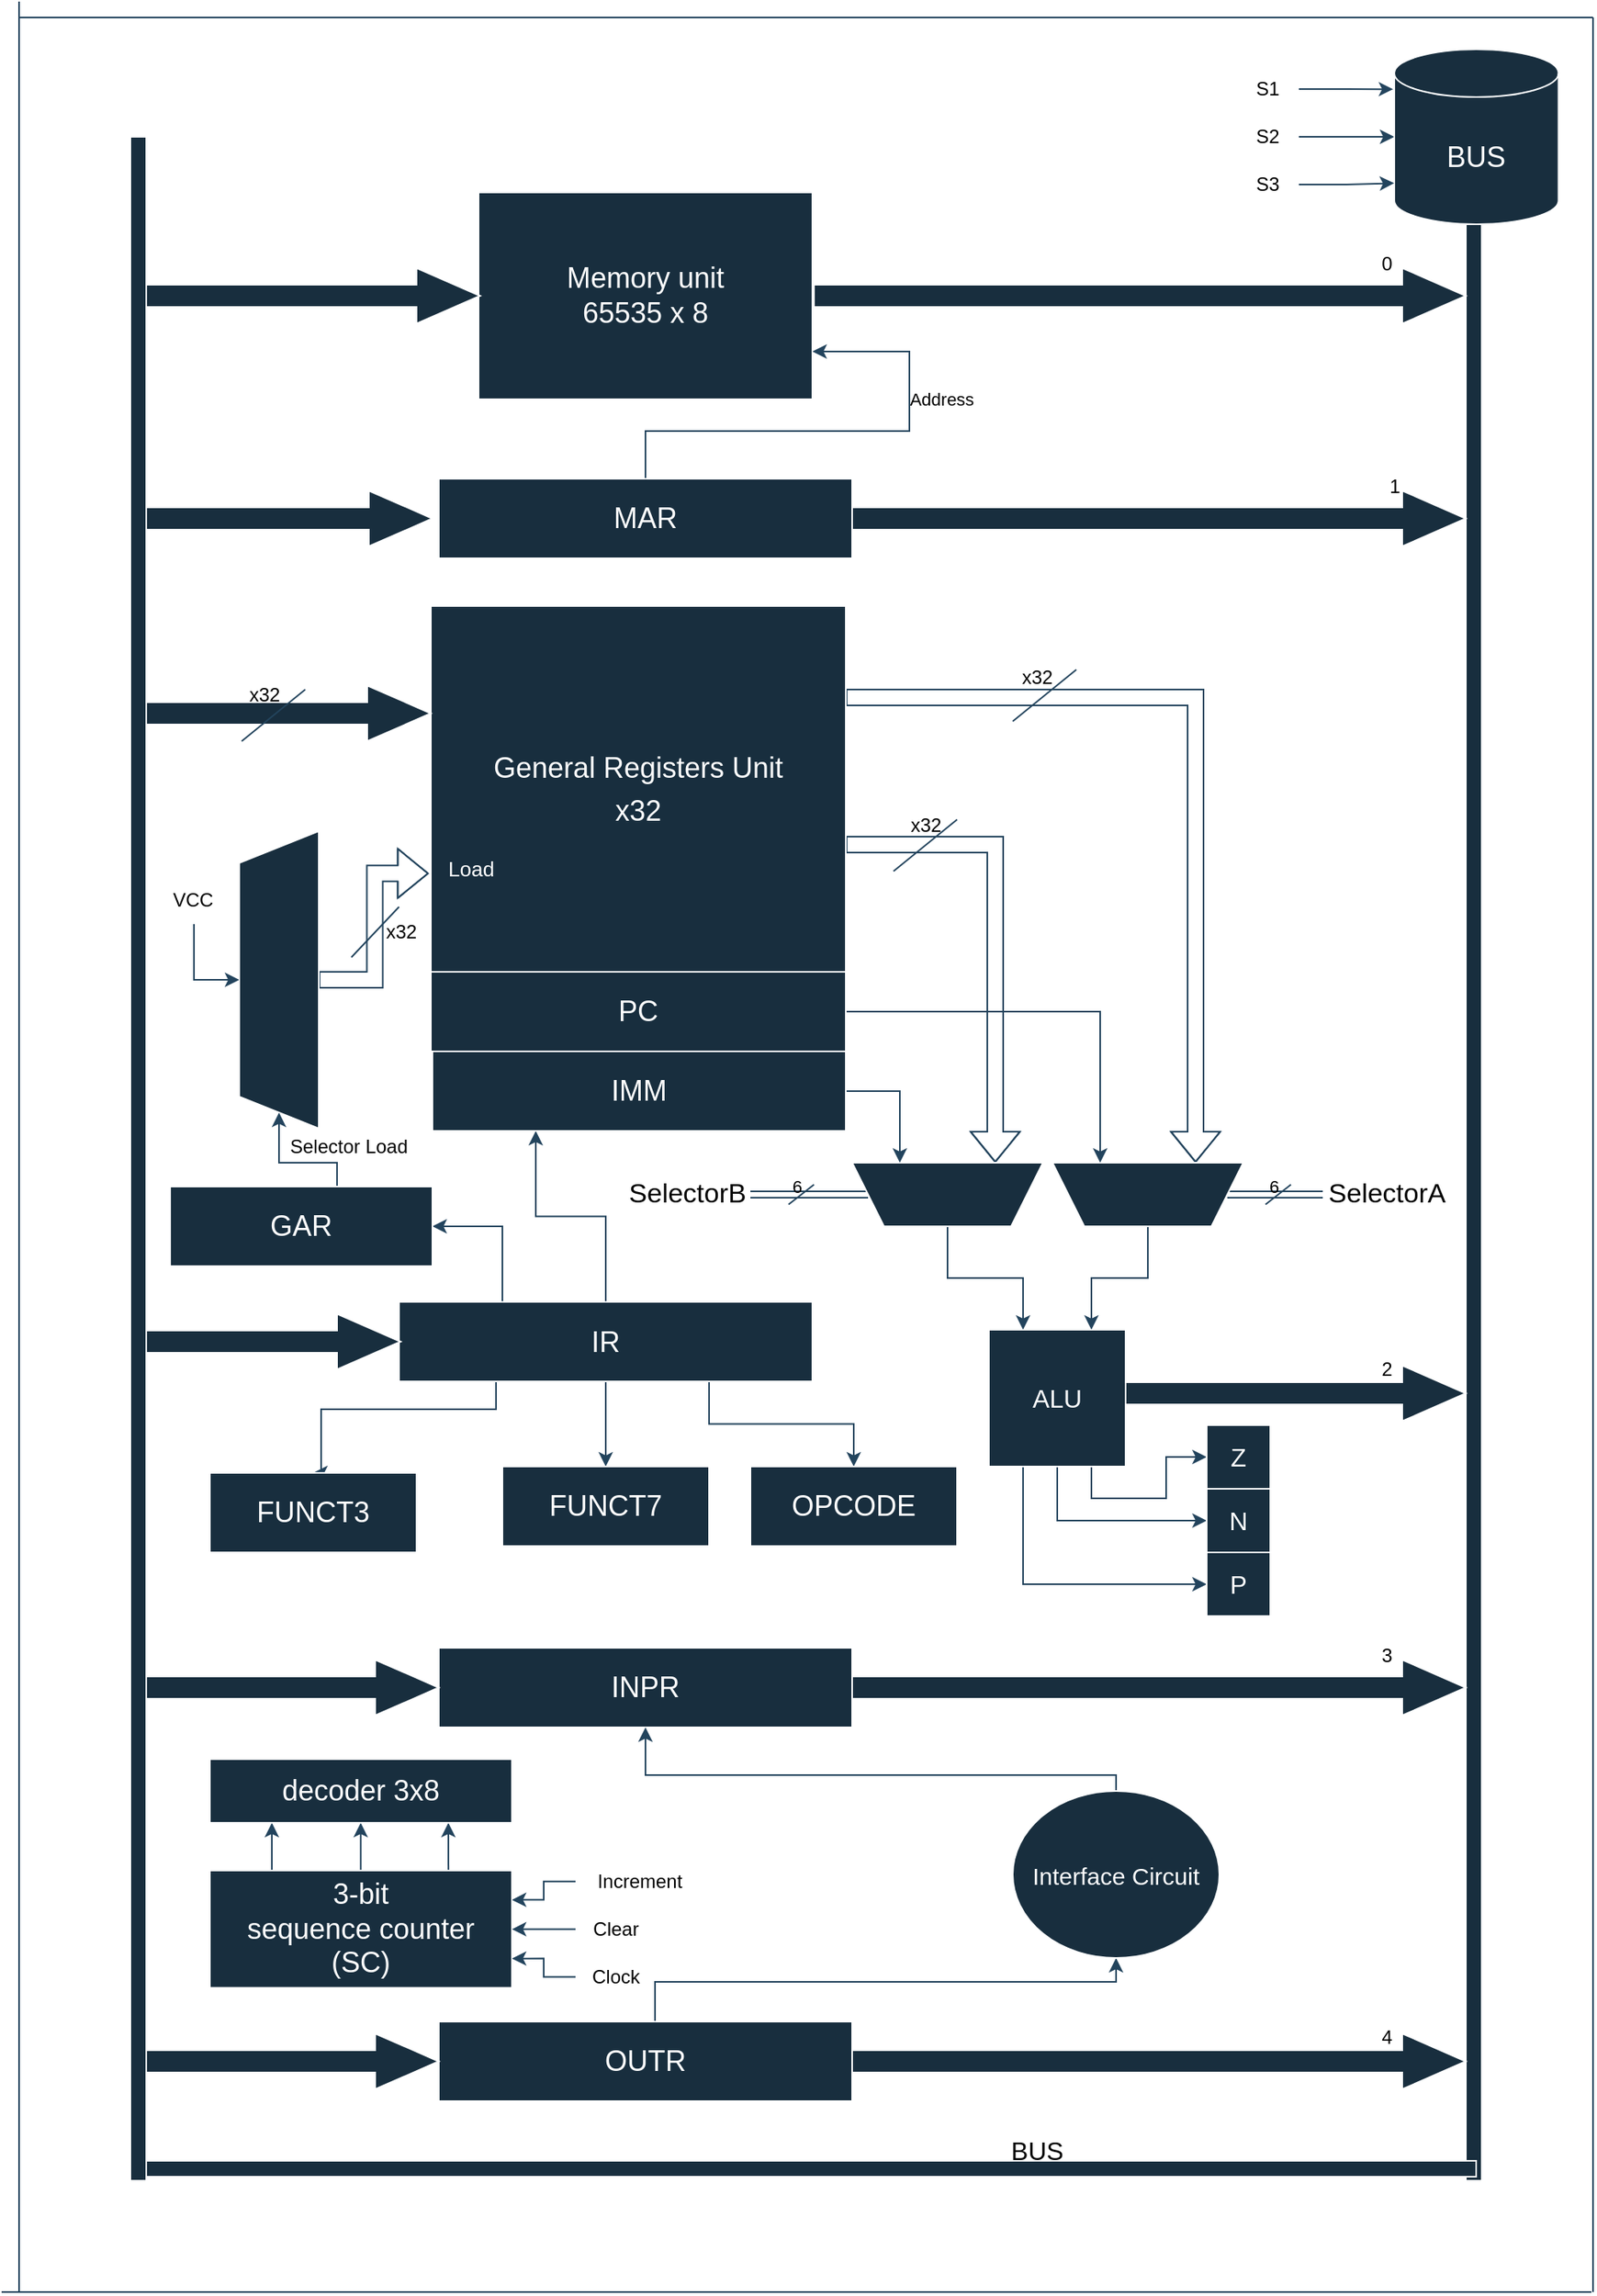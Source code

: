 <mxfile version="27.0.9">
  <diagram name="Page-1" id="AlI4EncNNMdCl61SNeBN">
    <mxGraphModel dx="2084" dy="1140" grid="1" gridSize="10" guides="1" tooltips="1" connect="1" arrows="1" fold="1" page="1" pageScale="1" pageWidth="827" pageHeight="1169" background="#ffffff" math="0" shadow="0">
      <root>
        <mxCell id="0" />
        <mxCell id="1" parent="0" />
        <mxCell id="_8ZAXlefnrJj5G8Nu_vt-1" value="&lt;font style=&quot;font-size: 18px;&quot;&gt;Memory unit&lt;/font&gt;&lt;div&gt;&lt;font style=&quot;font-size: 18px;&quot;&gt;65535 x 8&lt;/font&gt;&lt;/div&gt;" style="rounded=0;whiteSpace=wrap;html=1;fillStyle=auto;labelBackgroundColor=none;labelBorderColor=none;textShadow=0;fillColor=#182E3E;strokeColor=#FFFFFF;fontColor=light-dark(#FFFFFF,#121212);" vertex="1" parent="1">
          <mxGeometry x="329" y="120" width="210" height="130" as="geometry" />
        </mxCell>
        <mxCell id="_8ZAXlefnrJj5G8Nu_vt-2" value="" style="edgeStyle=orthogonalEdgeStyle;rounded=0;orthogonalLoop=1;jettySize=auto;html=1;labelBackgroundColor=none;fontColor=light-dark(#000000, #121212);labelBorderColor=none;textShadow=0;strokeColor=#23445D;" edge="1" parent="1" source="_8ZAXlefnrJj5G8Nu_vt-4" target="_8ZAXlefnrJj5G8Nu_vt-1">
          <mxGeometry relative="1" as="geometry">
            <Array as="points">
              <mxPoint x="434" y="270" />
              <mxPoint x="600" y="270" />
              <mxPoint x="600" y="220" />
            </Array>
          </mxGeometry>
        </mxCell>
        <mxCell id="_8ZAXlefnrJj5G8Nu_vt-3" value="Address" style="edgeLabel;html=1;align=center;verticalAlign=middle;resizable=0;points=[];labelBackgroundColor=none;rounded=0;labelBorderColor=none;textShadow=0;fontColor=light-dark(#000000, #121212);" vertex="1" connectable="0" parent="_8ZAXlefnrJj5G8Nu_vt-2">
          <mxGeometry x="0.455" y="2" relative="1" as="geometry">
            <mxPoint x="22" y="7" as="offset" />
          </mxGeometry>
        </mxCell>
        <mxCell id="_8ZAXlefnrJj5G8Nu_vt-4" value="&lt;font style=&quot;font-size: 18px;&quot;&gt;MAR&lt;/font&gt;" style="rounded=0;whiteSpace=wrap;html=1;labelBackgroundColor=none;labelBorderColor=none;textShadow=0;fillColor=#182E3E;strokeColor=#FFFFFF;fontColor=light-dark(#FFFFFF,#121212);" vertex="1" parent="1">
          <mxGeometry x="304" y="300" width="260" height="50" as="geometry" />
        </mxCell>
        <mxCell id="_8ZAXlefnrJj5G8Nu_vt-8" style="edgeStyle=orthogonalEdgeStyle;rounded=0;orthogonalLoop=1;jettySize=auto;html=1;entryX=0.5;entryY=0;entryDx=0;entryDy=0;labelBorderColor=none;textShadow=0;labelBackgroundColor=none;fontColor=light-dark(#000000, #121212);strokeColor=#23445D;" edge="1" parent="1" source="_8ZAXlefnrJj5G8Nu_vt-12" target="_8ZAXlefnrJj5G8Nu_vt-77">
          <mxGeometry relative="1" as="geometry" />
        </mxCell>
        <mxCell id="_8ZAXlefnrJj5G8Nu_vt-9" style="edgeStyle=orthogonalEdgeStyle;rounded=0;orthogonalLoop=1;jettySize=auto;html=1;entryX=0.5;entryY=0;entryDx=0;entryDy=0;labelBorderColor=none;textShadow=0;labelBackgroundColor=none;fontColor=light-dark(#000000, #121212);strokeColor=#23445D;" edge="1" parent="1" source="_8ZAXlefnrJj5G8Nu_vt-12" target="_8ZAXlefnrJj5G8Nu_vt-76">
          <mxGeometry relative="1" as="geometry">
            <Array as="points">
              <mxPoint x="340" y="885" />
              <mxPoint x="230" y="885" />
              <mxPoint x="230" y="925" />
            </Array>
          </mxGeometry>
        </mxCell>
        <mxCell id="_8ZAXlefnrJj5G8Nu_vt-224" style="edgeStyle=orthogonalEdgeStyle;rounded=0;orthogonalLoop=1;jettySize=auto;html=1;exitX=0.75;exitY=1;exitDx=0;exitDy=0;entryX=0.5;entryY=0;entryDx=0;entryDy=0;labelBorderColor=none;textShadow=0;labelBackgroundColor=none;fontColor=light-dark(#000000, #121212);strokeColor=#23445D;" edge="1" parent="1" source="_8ZAXlefnrJj5G8Nu_vt-12" target="_8ZAXlefnrJj5G8Nu_vt-75">
          <mxGeometry relative="1" as="geometry" />
        </mxCell>
        <mxCell id="_8ZAXlefnrJj5G8Nu_vt-225" style="edgeStyle=orthogonalEdgeStyle;rounded=0;orthogonalLoop=1;jettySize=auto;html=1;entryX=0.25;entryY=1;entryDx=0;entryDy=0;labelBorderColor=none;textShadow=0;labelBackgroundColor=none;fontColor=light-dark(#000000, #121212);strokeColor=#23445D;exitX=0.5;exitY=0;exitDx=0;exitDy=0;" edge="1" parent="1" source="_8ZAXlefnrJj5G8Nu_vt-12" target="_8ZAXlefnrJj5G8Nu_vt-191">
          <mxGeometry relative="1" as="geometry">
            <mxPoint x="400" y="910" as="sourcePoint" />
            <mxPoint x="365" y="820" as="targetPoint" />
          </mxGeometry>
        </mxCell>
        <mxCell id="_8ZAXlefnrJj5G8Nu_vt-234" style="edgeStyle=orthogonalEdgeStyle;rounded=0;orthogonalLoop=1;jettySize=auto;html=1;exitX=0.25;exitY=0;exitDx=0;exitDy=0;entryX=1;entryY=0.5;entryDx=0;entryDy=0;strokeColor=#23445D;" edge="1" parent="1" source="_8ZAXlefnrJj5G8Nu_vt-12" target="_8ZAXlefnrJj5G8Nu_vt-233">
          <mxGeometry relative="1" as="geometry" />
        </mxCell>
        <mxCell id="_8ZAXlefnrJj5G8Nu_vt-12" value="&lt;font style=&quot;font-size: 18px;&quot;&gt;IR&lt;/font&gt;" style="rounded=0;whiteSpace=wrap;html=1;labelBackgroundColor=none;labelBorderColor=none;textShadow=0;fillColor=#182E3E;strokeColor=#FFFFFF;fontColor=light-dark(#FFFFFF,#121212);" vertex="1" parent="1">
          <mxGeometry x="279" y="817.5" width="260" height="50" as="geometry" />
        </mxCell>
        <mxCell id="_8ZAXlefnrJj5G8Nu_vt-208" style="edgeStyle=orthogonalEdgeStyle;rounded=0;orthogonalLoop=1;jettySize=auto;html=1;exitX=0.75;exitY=1;exitDx=0;exitDy=0;entryX=0;entryY=0.5;entryDx=0;entryDy=0;labelBorderColor=none;textShadow=0;labelBackgroundColor=none;fontColor=light-dark(#000000, #121212);strokeColor=#23445D;" edge="1" parent="1" source="_8ZAXlefnrJj5G8Nu_vt-26" target="_8ZAXlefnrJj5G8Nu_vt-57">
          <mxGeometry relative="1" as="geometry" />
        </mxCell>
        <mxCell id="_8ZAXlefnrJj5G8Nu_vt-209" style="edgeStyle=orthogonalEdgeStyle;rounded=0;orthogonalLoop=1;jettySize=auto;html=1;exitX=0.5;exitY=1;exitDx=0;exitDy=0;entryX=0;entryY=0.5;entryDx=0;entryDy=0;labelBorderColor=none;textShadow=0;labelBackgroundColor=none;fontColor=light-dark(#000000, #121212);strokeColor=#23445D;" edge="1" parent="1" source="_8ZAXlefnrJj5G8Nu_vt-26" target="_8ZAXlefnrJj5G8Nu_vt-56">
          <mxGeometry relative="1" as="geometry" />
        </mxCell>
        <mxCell id="_8ZAXlefnrJj5G8Nu_vt-210" style="edgeStyle=orthogonalEdgeStyle;rounded=0;orthogonalLoop=1;jettySize=auto;html=1;exitX=0.25;exitY=1;exitDx=0;exitDy=0;entryX=0;entryY=0.5;entryDx=0;entryDy=0;labelBorderColor=none;textShadow=0;labelBackgroundColor=none;fontColor=light-dark(#000000, #121212);strokeColor=#23445D;" edge="1" parent="1" source="_8ZAXlefnrJj5G8Nu_vt-26" target="_8ZAXlefnrJj5G8Nu_vt-55">
          <mxGeometry relative="1" as="geometry" />
        </mxCell>
        <mxCell id="_8ZAXlefnrJj5G8Nu_vt-26" value="&lt;font style=&quot;font-size: 16px;&quot;&gt;ALU&lt;/font&gt;" style="whiteSpace=wrap;html=1;aspect=fixed;labelBackgroundColor=none;rounded=0;labelBorderColor=none;textShadow=0;fillColor=#182E3E;strokeColor=#FFFFFF;fontColor=light-dark(#FFFFFF,#121212);" vertex="1" parent="1">
          <mxGeometry x="650" y="835" width="86" height="86" as="geometry" />
        </mxCell>
        <mxCell id="_8ZAXlefnrJj5G8Nu_vt-29" value="" style="html=1;points=[[0,0,0,0,5],[0,1,0,0,-5],[1,0,0,0,5],[1,1,0,0,-5]];perimeter=orthogonalPerimeter;outlineConnect=0;targetShapes=umlLifeline;portConstraint=eastwest;newEdgeStyle={&quot;curved&quot;:0,&quot;rounded&quot;:0};labelBackgroundColor=none;rounded=0;labelBorderColor=none;textShadow=0;fillColor=#182E3E;strokeColor=#FFFFFF;fontColor=light-dark(#000000, #121212);" vertex="1" parent="1">
          <mxGeometry x="950" y="80" width="10" height="1290" as="geometry" />
        </mxCell>
        <mxCell id="_8ZAXlefnrJj5G8Nu_vt-30" value="" style="html=1;points=[[0,0,0,0,5],[0,1,0,0,-5],[1,0,0,0,5],[1,1,0,0,-5]];perimeter=orthogonalPerimeter;outlineConnect=0;targetShapes=umlLifeline;portConstraint=eastwest;newEdgeStyle={&quot;curved&quot;:0,&quot;rounded&quot;:0};rotation=90;labelBackgroundColor=none;rounded=0;labelBorderColor=none;textShadow=0;fillColor=#182E3E;strokeColor=#FFFFFF;fontColor=light-dark(#000000, #121212);" vertex="1" parent="1">
          <mxGeometry x="528.37" y="939.38" width="10" height="846.25" as="geometry" />
        </mxCell>
        <mxCell id="_8ZAXlefnrJj5G8Nu_vt-31" value="" style="html=1;points=[[0,0,0,0,5],[0,1,0,0,-5],[1,0,0,0,5],[1,1,0,0,-5]];perimeter=orthogonalPerimeter;outlineConnect=0;targetShapes=umlLifeline;portConstraint=eastwest;newEdgeStyle={&quot;curved&quot;:0,&quot;rounded&quot;:0};labelBackgroundColor=none;rounded=0;labelBorderColor=none;textShadow=0;fillColor=#182E3E;strokeColor=#FFFFFF;fontColor=light-dark(#000000, #121212);" vertex="1" parent="1">
          <mxGeometry x="110" y="85" width="10" height="1285" as="geometry" />
        </mxCell>
        <mxCell id="_8ZAXlefnrJj5G8Nu_vt-32" value="" style="html=1;shadow=0;dashed=0;align=center;verticalAlign=middle;shape=mxgraph.arrows2.arrow;dy=0.6;dx=40;notch=0;labelBackgroundColor=none;rounded=0;labelBorderColor=none;textShadow=0;fillColor=#182E3E;strokeColor=#FFFFFF;fontColor=light-dark(#000000, #121212);" vertex="1" parent="1">
          <mxGeometry x="564" y="307.5" width="386" height="35" as="geometry" />
        </mxCell>
        <mxCell id="_8ZAXlefnrJj5G8Nu_vt-35" value="" style="html=1;shadow=0;dashed=0;align=center;verticalAlign=middle;shape=mxgraph.arrows2.arrow;dy=0.6;dx=40;notch=0;labelBackgroundColor=none;rounded=0;labelBorderColor=none;textShadow=0;fillColor=#182E3E;strokeColor=#FFFFFF;fontColor=light-dark(#000000, #121212);" vertex="1" parent="1">
          <mxGeometry x="540" y="167.5" width="410" height="35" as="geometry" />
        </mxCell>
        <mxCell id="_8ZAXlefnrJj5G8Nu_vt-36" value="" style="html=1;shadow=0;dashed=0;align=center;verticalAlign=middle;shape=mxgraph.arrows2.arrow;dy=0.6;dx=40;notch=0;textShadow=0;labelBackgroundColor=none;rounded=0;labelBorderColor=none;fillColor=#182E3E;strokeColor=#FFFFFF;fontColor=light-dark(#000000, #121212);" vertex="1" parent="1">
          <mxGeometry x="736" y="857.5" width="214" height="35" as="geometry" />
        </mxCell>
        <mxCell id="_8ZAXlefnrJj5G8Nu_vt-37" value="" style="html=1;shadow=0;dashed=0;align=center;verticalAlign=middle;shape=mxgraph.arrows2.arrow;dy=0.6;dx=40;notch=0;labelBackgroundColor=none;rounded=0;labelBorderColor=none;textShadow=0;fillColor=#182E3E;strokeColor=#FFFFFF;fontColor=light-dark(#000000, #121212);" vertex="1" parent="1">
          <mxGeometry x="120" y="167.5" width="210" height="35" as="geometry" />
        </mxCell>
        <mxCell id="_8ZAXlefnrJj5G8Nu_vt-38" value="" style="html=1;shadow=0;dashed=0;align=center;verticalAlign=middle;shape=mxgraph.arrows2.arrow;dy=0.6;dx=40;notch=0;labelBackgroundColor=none;rounded=0;labelBorderColor=none;textShadow=0;fillColor=#182E3E;strokeColor=#FFFFFF;fontColor=light-dark(#000000, #121212);" vertex="1" parent="1">
          <mxGeometry x="120" y="307.5" width="180" height="35" as="geometry" />
        </mxCell>
        <mxCell id="_8ZAXlefnrJj5G8Nu_vt-40" value="" style="html=1;shadow=0;dashed=0;align=center;verticalAlign=middle;shape=mxgraph.arrows2.arrow;dy=0.6;dx=40;notch=0;labelBackgroundColor=none;rounded=0;labelBorderColor=none;textShadow=0;fillColor=#182E3E;strokeColor=#FFFFFF;fontColor=light-dark(#000000, #121212);" vertex="1" parent="1">
          <mxGeometry x="120" y="825" width="160" height="35" as="geometry" />
        </mxCell>
        <mxCell id="_8ZAXlefnrJj5G8Nu_vt-46" value="0" style="text;html=1;align=center;verticalAlign=middle;resizable=0;points=[];autosize=1;strokeColor=none;fillColor=none;labelBackgroundColor=none;rounded=0;labelBorderColor=none;textShadow=0;fontColor=light-dark(#000000, #121212);" vertex="1" parent="1">
          <mxGeometry x="885" y="150" width="30" height="30" as="geometry" />
        </mxCell>
        <mxCell id="_8ZAXlefnrJj5G8Nu_vt-47" value="1" style="text;html=1;align=center;verticalAlign=middle;resizable=0;points=[];autosize=1;strokeColor=none;fillColor=none;labelBackgroundColor=none;rounded=0;labelBorderColor=none;textShadow=0;fontColor=light-dark(#000000, #121212);" vertex="1" parent="1">
          <mxGeometry x="890" y="290" width="30" height="30" as="geometry" />
        </mxCell>
        <mxCell id="_8ZAXlefnrJj5G8Nu_vt-51" value="S1" style="text;html=1;align=center;verticalAlign=middle;resizable=0;points=[];autosize=1;strokeColor=none;fillColor=none;labelBackgroundColor=none;rounded=0;labelBorderColor=none;textShadow=0;fontColor=light-dark(#000000, #121212);" vertex="1" parent="1">
          <mxGeometry x="805" y="40" width="40" height="30" as="geometry" />
        </mxCell>
        <mxCell id="_8ZAXlefnrJj5G8Nu_vt-52" style="edgeStyle=orthogonalEdgeStyle;rounded=0;orthogonalLoop=1;jettySize=auto;html=1;labelBorderColor=none;textShadow=0;labelBackgroundColor=none;fontColor=light-dark(#000000, #121212);strokeColor=#23445D;" edge="1" parent="1" source="_8ZAXlefnrJj5G8Nu_vt-53" target="_8ZAXlefnrJj5G8Nu_vt-74">
          <mxGeometry relative="1" as="geometry" />
        </mxCell>
        <mxCell id="_8ZAXlefnrJj5G8Nu_vt-53" value="S2" style="text;html=1;align=center;verticalAlign=middle;resizable=0;points=[];autosize=1;strokeColor=none;fillColor=none;labelBackgroundColor=none;rounded=0;labelBorderColor=none;textShadow=0;fontColor=light-dark(#000000, #121212);" vertex="1" parent="1">
          <mxGeometry x="805" y="70" width="40" height="30" as="geometry" />
        </mxCell>
        <mxCell id="_8ZAXlefnrJj5G8Nu_vt-54" value="S3" style="text;html=1;align=center;verticalAlign=middle;resizable=0;points=[];autosize=1;strokeColor=none;fillColor=none;labelBackgroundColor=none;rounded=0;labelBorderColor=none;textShadow=0;fontColor=light-dark(#000000, #121212);" vertex="1" parent="1">
          <mxGeometry x="805" y="100" width="40" height="30" as="geometry" />
        </mxCell>
        <mxCell id="_8ZAXlefnrJj5G8Nu_vt-55" value="&lt;font style=&quot;font-size: 16px;&quot;&gt;P&lt;/font&gt;" style="whiteSpace=wrap;html=1;aspect=fixed;labelBackgroundColor=none;rounded=0;labelBorderColor=none;textShadow=0;fillColor=#182E3E;strokeColor=#FFFFFF;fontColor=light-dark(#FFFFFF,#121212);" vertex="1" parent="1">
          <mxGeometry x="787" y="975" width="40" height="40" as="geometry" />
        </mxCell>
        <mxCell id="_8ZAXlefnrJj5G8Nu_vt-56" value="&lt;font style=&quot;font-size: 16px;&quot;&gt;N&lt;/font&gt;" style="whiteSpace=wrap;html=1;aspect=fixed;labelBackgroundColor=none;rounded=0;labelBorderColor=none;textShadow=0;fillColor=#182E3E;strokeColor=#FFFFFF;fontColor=light-dark(#FFFFFF,#121212);" vertex="1" parent="1">
          <mxGeometry x="787" y="935" width="40" height="40" as="geometry" />
        </mxCell>
        <mxCell id="_8ZAXlefnrJj5G8Nu_vt-57" value="&lt;span style=&quot;font-size: 16px;&quot;&gt;Z&lt;/span&gt;" style="whiteSpace=wrap;html=1;aspect=fixed;labelBackgroundColor=none;rounded=0;labelBorderColor=none;textShadow=0;fillColor=#182E3E;strokeColor=#FFFFFF;fontColor=light-dark(#FFFFFF,#121212);" vertex="1" parent="1">
          <mxGeometry x="787" y="895" width="40" height="40" as="geometry" />
        </mxCell>
        <mxCell id="_8ZAXlefnrJj5G8Nu_vt-58" value="&lt;font style=&quot;font-size: 16px;&quot;&gt;BUS&lt;/font&gt;" style="text;html=1;align=center;verticalAlign=middle;resizable=0;points=[];autosize=1;strokeColor=none;fillColor=none;labelBackgroundColor=none;labelBorderColor=none;textShadow=0;fontColor=light-dark(#000000, #121212);" vertex="1" parent="1">
          <mxGeometry x="650" y="1336" width="60" height="30" as="geometry" />
        </mxCell>
        <mxCell id="_8ZAXlefnrJj5G8Nu_vt-59" value="" style="endArrow=none;html=1;rounded=0;labelBorderColor=none;textShadow=0;labelBackgroundColor=none;fontColor=light-dark(#000000, #121212);strokeColor=#23445D;" edge="1" parent="1">
          <mxGeometry width="50" height="50" relative="1" as="geometry">
            <mxPoint x="40" y="10" as="sourcePoint" />
            <mxPoint x="1030" y="10" as="targetPoint" />
          </mxGeometry>
        </mxCell>
        <mxCell id="_8ZAXlefnrJj5G8Nu_vt-60" value="" style="endArrow=none;html=1;rounded=0;labelBorderColor=none;textShadow=0;labelBackgroundColor=none;fontColor=light-dark(#000000, #121212);strokeColor=#23445D;" edge="1" parent="1">
          <mxGeometry width="50" height="50" relative="1" as="geometry">
            <mxPoint x="1030" y="1440" as="sourcePoint" />
            <mxPoint x="1030" y="10" as="targetPoint" />
          </mxGeometry>
        </mxCell>
        <mxCell id="_8ZAXlefnrJj5G8Nu_vt-61" value="" style="endArrow=none;html=1;rounded=0;labelBorderColor=none;textShadow=0;labelBackgroundColor=none;fontColor=light-dark(#000000, #121212);strokeColor=#23445D;" edge="1" parent="1">
          <mxGeometry width="50" height="50" relative="1" as="geometry">
            <mxPoint x="29" y="1440" as="sourcePoint" />
            <mxPoint x="1029" y="1440" as="targetPoint" />
          </mxGeometry>
        </mxCell>
        <mxCell id="_8ZAXlefnrJj5G8Nu_vt-62" value="" style="endArrow=none;html=1;rounded=0;labelBorderColor=none;textShadow=0;labelBackgroundColor=none;fontColor=light-dark(#000000, #121212);strokeColor=#23445D;" edge="1" parent="1">
          <mxGeometry width="50" height="50" relative="1" as="geometry">
            <mxPoint x="40" y="1440" as="sourcePoint" />
            <mxPoint x="40" as="targetPoint" />
          </mxGeometry>
        </mxCell>
        <mxCell id="_8ZAXlefnrJj5G8Nu_vt-63" value="&lt;span style=&quot;font-size: 18px;&quot;&gt;INPR&lt;/span&gt;" style="rounded=0;whiteSpace=wrap;html=1;labelBackgroundColor=none;labelBorderColor=none;textShadow=0;fillColor=#182E3E;strokeColor=#FFFFFF;fontColor=light-dark(#FFFFFF,#121212);" vertex="1" parent="1">
          <mxGeometry x="304" y="1035" width="260" height="50" as="geometry" />
        </mxCell>
        <mxCell id="_8ZAXlefnrJj5G8Nu_vt-64" style="edgeStyle=orthogonalEdgeStyle;rounded=0;orthogonalLoop=1;jettySize=auto;html=1;entryX=0.5;entryY=1;entryDx=0;entryDy=0;labelBorderColor=none;textShadow=0;labelBackgroundColor=none;fontColor=light-dark(#000000, #121212);strokeColor=#23445D;" edge="1" parent="1" source="_8ZAXlefnrJj5G8Nu_vt-65" target="_8ZAXlefnrJj5G8Nu_vt-71">
          <mxGeometry relative="1" as="geometry">
            <Array as="points">
              <mxPoint x="440" y="1245" />
              <mxPoint x="730" y="1245" />
            </Array>
          </mxGeometry>
        </mxCell>
        <mxCell id="_8ZAXlefnrJj5G8Nu_vt-65" value="&lt;font style=&quot;font-size: 18px;&quot;&gt;OUTR&lt;/font&gt;" style="rounded=0;whiteSpace=wrap;html=1;labelBackgroundColor=none;labelBorderColor=none;textShadow=0;fillColor=#182E3E;strokeColor=#FFFFFF;fontColor=light-dark(#FFFFFF,#121212);" vertex="1" parent="1">
          <mxGeometry x="304" y="1270" width="260" height="50" as="geometry" />
        </mxCell>
        <mxCell id="_8ZAXlefnrJj5G8Nu_vt-66" value="" style="html=1;shadow=0;dashed=0;align=center;verticalAlign=middle;shape=mxgraph.arrows2.arrow;dy=0.6;dx=40;notch=0;labelBackgroundColor=none;rounded=0;labelBorderColor=none;textShadow=0;fillColor=#182E3E;strokeColor=#FFFFFF;fontColor=light-dark(#000000, #121212);" vertex="1" parent="1">
          <mxGeometry x="564" y="1042.5" width="386" height="35" as="geometry" />
        </mxCell>
        <mxCell id="_8ZAXlefnrJj5G8Nu_vt-67" value="" style="html=1;shadow=0;dashed=0;align=center;verticalAlign=middle;shape=mxgraph.arrows2.arrow;dy=0.6;dx=40;notch=0;labelBackgroundColor=none;rounded=0;labelBorderColor=none;textShadow=0;fillColor=#182E3E;strokeColor=#FFFFFF;fontColor=light-dark(#000000, #121212);" vertex="1" parent="1">
          <mxGeometry x="120" y="1042.5" width="184" height="35" as="geometry" />
        </mxCell>
        <mxCell id="_8ZAXlefnrJj5G8Nu_vt-68" value="" style="html=1;shadow=0;dashed=0;align=center;verticalAlign=middle;shape=mxgraph.arrows2.arrow;dy=0.6;dx=40;notch=0;labelBackgroundColor=none;rounded=0;labelBorderColor=none;textShadow=0;fillColor=#182E3E;strokeColor=#FFFFFF;fontColor=light-dark(#000000, #121212);" vertex="1" parent="1">
          <mxGeometry x="120" y="1277.5" width="184" height="35" as="geometry" />
        </mxCell>
        <mxCell id="_8ZAXlefnrJj5G8Nu_vt-70" style="edgeStyle=orthogonalEdgeStyle;rounded=0;orthogonalLoop=1;jettySize=auto;html=1;entryX=0.5;entryY=1;entryDx=0;entryDy=0;labelBorderColor=none;textShadow=0;labelBackgroundColor=none;fontColor=light-dark(#000000, #121212);strokeColor=#23445D;" edge="1" parent="1" source="_8ZAXlefnrJj5G8Nu_vt-71" target="_8ZAXlefnrJj5G8Nu_vt-63">
          <mxGeometry relative="1" as="geometry">
            <Array as="points">
              <mxPoint x="434" y="1115" />
            </Array>
          </mxGeometry>
        </mxCell>
        <mxCell id="_8ZAXlefnrJj5G8Nu_vt-71" value="&lt;font style=&quot;font-size: 15px;&quot;&gt;Interface Circuit&lt;/font&gt;" style="ellipse;whiteSpace=wrap;html=1;labelBorderColor=none;textShadow=0;labelBackgroundColor=none;fillColor=#182E3E;strokeColor=#FFFFFF;fontColor=light-dark(#FFFFFF,#121212);" vertex="1" parent="1">
          <mxGeometry x="665" y="1125" width="130" height="105" as="geometry" />
        </mxCell>
        <mxCell id="_8ZAXlefnrJj5G8Nu_vt-72" value="" style="html=1;shadow=0;dashed=0;align=center;verticalAlign=middle;shape=mxgraph.arrows2.arrow;dy=0.6;dx=40;notch=0;labelBackgroundColor=none;rounded=0;labelBorderColor=none;textShadow=0;fillColor=#182E3E;strokeColor=#FFFFFF;fontColor=light-dark(#000000, #121212);" vertex="1" parent="1">
          <mxGeometry x="564" y="1277.5" width="386" height="35" as="geometry" />
        </mxCell>
        <mxCell id="_8ZAXlefnrJj5G8Nu_vt-74" value="&lt;font style=&quot;font-size: 18px; color: rgb(255, 255, 255);&quot;&gt;BUS&lt;/font&gt;" style="shape=cylinder3;whiteSpace=wrap;html=1;boundedLbl=1;backgroundOutline=1;size=15;labelBorderColor=none;textShadow=0;labelBackgroundColor=none;fillColor=#182E3E;strokeColor=#FFFFFF;fontColor=light-dark(#000000, #121212);" vertex="1" parent="1">
          <mxGeometry x="905" y="30" width="103.31" height="110" as="geometry" />
        </mxCell>
        <mxCell id="_8ZAXlefnrJj5G8Nu_vt-75" value="&lt;span style=&quot;font-size: 18px;&quot;&gt;OPCODE&lt;/span&gt;" style="rounded=0;whiteSpace=wrap;html=1;labelBackgroundColor=none;labelBorderColor=none;textShadow=0;fillColor=#182E3E;strokeColor=#FFFFFF;fontColor=light-dark(#FFFFFF,#121212);" vertex="1" parent="1">
          <mxGeometry x="500" y="921" width="130" height="50" as="geometry" />
        </mxCell>
        <mxCell id="_8ZAXlefnrJj5G8Nu_vt-76" value="&lt;span style=&quot;font-size: 18px;&quot;&gt;FUNCT3&lt;/span&gt;" style="rounded=0;whiteSpace=wrap;html=1;labelBackgroundColor=none;labelBorderColor=none;textShadow=0;fillColor=#182E3E;strokeColor=#FFFFFF;fontColor=light-dark(#FFFFFF,#121212);" vertex="1" parent="1">
          <mxGeometry x="160" y="925" width="130" height="50" as="geometry" />
        </mxCell>
        <mxCell id="_8ZAXlefnrJj5G8Nu_vt-77" value="&lt;span style=&quot;font-size: 18px;&quot;&gt;FUNCT7&lt;/span&gt;" style="rounded=0;whiteSpace=wrap;html=1;labelBackgroundColor=none;labelBorderColor=none;textShadow=0;fillColor=#182E3E;strokeColor=#FFFFFF;fontColor=light-dark(#FFFFFF,#121212);" vertex="1" parent="1">
          <mxGeometry x="344" y="921" width="130" height="50" as="geometry" />
        </mxCell>
        <mxCell id="_8ZAXlefnrJj5G8Nu_vt-80" style="edgeStyle=orthogonalEdgeStyle;rounded=0;orthogonalLoop=1;jettySize=auto;html=1;entryX=-0.007;entryY=0.228;entryDx=0;entryDy=0;entryPerimeter=0;labelBorderColor=none;textShadow=0;labelBackgroundColor=none;fontColor=light-dark(#000000, #121212);strokeColor=#23445D;" edge="1" parent="1" source="_8ZAXlefnrJj5G8Nu_vt-51" target="_8ZAXlefnrJj5G8Nu_vt-74">
          <mxGeometry relative="1" as="geometry" />
        </mxCell>
        <mxCell id="_8ZAXlefnrJj5G8Nu_vt-81" style="edgeStyle=orthogonalEdgeStyle;rounded=0;orthogonalLoop=1;jettySize=auto;html=1;entryX=-0.001;entryY=0.765;entryDx=0;entryDy=0;entryPerimeter=0;labelBorderColor=none;textShadow=0;labelBackgroundColor=none;fontColor=light-dark(#000000, #121212);strokeColor=#23445D;" edge="1" parent="1" source="_8ZAXlefnrJj5G8Nu_vt-54" target="_8ZAXlefnrJj5G8Nu_vt-74">
          <mxGeometry relative="1" as="geometry" />
        </mxCell>
        <mxCell id="_8ZAXlefnrJj5G8Nu_vt-82" style="edgeStyle=orthogonalEdgeStyle;rounded=0;orthogonalLoop=1;jettySize=auto;html=1;labelBorderColor=none;textShadow=0;labelBackgroundColor=none;fontColor=light-dark(#000000, #121212);strokeColor=#23445D;" edge="1" parent="1">
          <mxGeometry relative="1" as="geometry">
            <mxPoint x="254.88" y="1145.01" as="targetPoint" />
            <mxPoint x="254.88" y="1175.01" as="sourcePoint" />
          </mxGeometry>
        </mxCell>
        <mxCell id="_8ZAXlefnrJj5G8Nu_vt-83" style="edgeStyle=orthogonalEdgeStyle;rounded=0;orthogonalLoop=1;jettySize=auto;html=1;labelBorderColor=none;textShadow=0;labelBackgroundColor=none;fontColor=light-dark(#000000, #121212);strokeColor=#23445D;" edge="1" parent="1">
          <mxGeometry relative="1" as="geometry">
            <mxPoint x="199" y="1145.01" as="targetPoint" />
            <mxPoint x="199.0" y="1175.01" as="sourcePoint" />
          </mxGeometry>
        </mxCell>
        <mxCell id="_8ZAXlefnrJj5G8Nu_vt-84" style="edgeStyle=orthogonalEdgeStyle;rounded=0;orthogonalLoop=1;jettySize=auto;html=1;exitX=0.5;exitY=0;exitDx=0;exitDy=0;labelBorderColor=none;textShadow=0;labelBackgroundColor=none;fontColor=light-dark(#000000, #121212);strokeColor=#23445D;" edge="1" parent="1">
          <mxGeometry relative="1" as="geometry">
            <mxPoint x="310.003" y="1145.01" as="targetPoint" />
            <mxPoint x="310.06" y="1175.01" as="sourcePoint" />
          </mxGeometry>
        </mxCell>
        <mxCell id="_8ZAXlefnrJj5G8Nu_vt-85" value="&lt;span style=&quot;font-size: 18px;&quot;&gt;3-bit&lt;/span&gt;&lt;div&gt;&lt;span style=&quot;font-size: 18px;&quot;&gt;sequence counter&lt;/span&gt;&lt;/div&gt;&lt;div&gt;&lt;span style=&quot;font-size: 18px;&quot;&gt;(SC)&lt;/span&gt;&lt;/div&gt;" style="rounded=0;whiteSpace=wrap;html=1;fillStyle=auto;labelBackgroundColor=none;labelBorderColor=none;textShadow=0;fillColor=#182E3E;strokeColor=#FFFFFF;fontColor=light-dark(#FFFFFF,#121212);" vertex="1" parent="1">
          <mxGeometry x="160" y="1175.01" width="190" height="73.75" as="geometry" />
        </mxCell>
        <mxCell id="_8ZAXlefnrJj5G8Nu_vt-86" style="edgeStyle=orthogonalEdgeStyle;rounded=0;orthogonalLoop=1;jettySize=auto;html=1;entryX=1;entryY=0.25;entryDx=0;entryDy=0;labelBorderColor=none;textShadow=0;labelBackgroundColor=none;fontColor=light-dark(#000000, #121212);strokeColor=#23445D;" edge="1" parent="1" source="_8ZAXlefnrJj5G8Nu_vt-87" target="_8ZAXlefnrJj5G8Nu_vt-85">
          <mxGeometry relative="1" as="geometry" />
        </mxCell>
        <mxCell id="_8ZAXlefnrJj5G8Nu_vt-87" value="Increment" style="text;html=1;align=center;verticalAlign=middle;resizable=0;points=[];autosize=1;strokeColor=none;fillColor=none;labelBorderColor=none;textShadow=0;labelBackgroundColor=none;fontColor=light-dark(#000000, #121212);" vertex="1" parent="1">
          <mxGeometry x="390" y="1166.88" width="80" height="30" as="geometry" />
        </mxCell>
        <mxCell id="_8ZAXlefnrJj5G8Nu_vt-88" style="edgeStyle=orthogonalEdgeStyle;rounded=0;orthogonalLoop=1;jettySize=auto;html=1;entryX=1;entryY=0.5;entryDx=0;entryDy=0;labelBorderColor=none;textShadow=0;labelBackgroundColor=none;fontColor=light-dark(#000000, #121212);strokeColor=#23445D;" edge="1" parent="1" source="_8ZAXlefnrJj5G8Nu_vt-89" target="_8ZAXlefnrJj5G8Nu_vt-85">
          <mxGeometry relative="1" as="geometry" />
        </mxCell>
        <mxCell id="_8ZAXlefnrJj5G8Nu_vt-89" value="Clear" style="text;html=1;align=center;verticalAlign=middle;resizable=0;points=[];autosize=1;strokeColor=none;fillColor=none;labelBorderColor=none;textShadow=0;labelBackgroundColor=none;fontColor=light-dark(#000000, #121212);" vertex="1" parent="1">
          <mxGeometry x="390" y="1196.88" width="50" height="30" as="geometry" />
        </mxCell>
        <mxCell id="_8ZAXlefnrJj5G8Nu_vt-90" style="edgeStyle=orthogonalEdgeStyle;rounded=0;orthogonalLoop=1;jettySize=auto;html=1;entryX=1;entryY=0.75;entryDx=0;entryDy=0;labelBorderColor=none;textShadow=0;labelBackgroundColor=none;fontColor=light-dark(#000000, #121212);strokeColor=#23445D;" edge="1" parent="1" source="_8ZAXlefnrJj5G8Nu_vt-91" target="_8ZAXlefnrJj5G8Nu_vt-85">
          <mxGeometry relative="1" as="geometry" />
        </mxCell>
        <mxCell id="_8ZAXlefnrJj5G8Nu_vt-91" value="Clock" style="text;html=1;align=center;verticalAlign=middle;resizable=0;points=[];autosize=1;strokeColor=none;fillColor=none;labelBorderColor=none;textShadow=0;labelBackgroundColor=none;fontColor=light-dark(#000000, #121212);" vertex="1" parent="1">
          <mxGeometry x="390" y="1226.88" width="50" height="30" as="geometry" />
        </mxCell>
        <mxCell id="_8ZAXlefnrJj5G8Nu_vt-92" value="&lt;span style=&quot;font-size: 18px;&quot;&gt;decoder 3x8&lt;/span&gt;" style="rounded=0;whiteSpace=wrap;html=1;labelBackgroundColor=none;labelBorderColor=none;textShadow=0;fillColor=#182E3E;strokeColor=#FFFFFF;fontColor=light-dark(#FFFFFF,#121212);" vertex="1" parent="1">
          <mxGeometry x="160" y="1105" width="190" height="40" as="geometry" />
        </mxCell>
        <mxCell id="_8ZAXlefnrJj5G8Nu_vt-192" style="edgeStyle=orthogonalEdgeStyle;shape=flexArrow;rounded=0;orthogonalLoop=1;jettySize=auto;html=1;entryX=0.25;entryY=1;entryDx=0;entryDy=0;labelBorderColor=none;textShadow=0;labelBackgroundColor=none;fontColor=light-dark(#000000, #121212);strokeColor=#23445D;" edge="1" parent="1" target="_8ZAXlefnrJj5G8Nu_vt-187">
          <mxGeometry relative="1" as="geometry">
            <mxPoint x="560" y="437.5" as="sourcePoint" />
            <mxPoint x="780" y="732.5" as="targetPoint" />
            <Array as="points">
              <mxPoint x="780" y="438" />
            </Array>
          </mxGeometry>
        </mxCell>
        <mxCell id="_8ZAXlefnrJj5G8Nu_vt-193" style="edgeStyle=orthogonalEdgeStyle;shape=flexArrow;rounded=0;orthogonalLoop=1;jettySize=auto;html=1;entryX=0.25;entryY=1;entryDx=0;entryDy=0;labelBorderColor=none;textShadow=0;labelBackgroundColor=none;fontColor=light-dark(#000000, #121212);strokeColor=#23445D;" edge="1" parent="1" source="_8ZAXlefnrJj5G8Nu_vt-166" target="_8ZAXlefnrJj5G8Nu_vt-188">
          <mxGeometry relative="1" as="geometry">
            <Array as="points">
              <mxPoint x="654" y="530" />
            </Array>
          </mxGeometry>
        </mxCell>
        <mxCell id="_8ZAXlefnrJj5G8Nu_vt-166" value="&lt;div style=&quot;line-height: 150%;&quot;&gt;&lt;span style=&quot;font-size: 18px; line-height: 150%;&quot;&gt;General Registers Unit&lt;/span&gt;&lt;div&gt;&lt;span style=&quot;font-size: 18px; line-height: 150%;&quot;&gt;x32&lt;/span&gt;&lt;/div&gt;&lt;/div&gt;" style="rounded=0;whiteSpace=wrap;html=1;fillStyle=auto;labelBackgroundColor=none;labelBorderColor=none;textShadow=0;fillColor=#182E3E;strokeColor=#FFFFFF;fontColor=light-dark(#FFFFFF,#121212);" vertex="1" parent="1">
          <mxGeometry x="299" y="380" width="261" height="230" as="geometry" />
        </mxCell>
        <mxCell id="_8ZAXlefnrJj5G8Nu_vt-181" style="edgeStyle=orthogonalEdgeStyle;shape=flexArrow;rounded=0;orthogonalLoop=1;jettySize=auto;html=1;entryX=-0.005;entryY=0.731;entryDx=0;entryDy=0;entryPerimeter=0;labelBorderColor=none;textShadow=0;labelBackgroundColor=none;fontColor=light-dark(#000000, #121212);strokeColor=#23445D;" edge="1" parent="1" source="_8ZAXlefnrJj5G8Nu_vt-167" target="_8ZAXlefnrJj5G8Nu_vt-166">
          <mxGeometry relative="1" as="geometry">
            <mxPoint x="290" y="570" as="targetPoint" />
          </mxGeometry>
        </mxCell>
        <mxCell id="_8ZAXlefnrJj5G8Nu_vt-167" value="" style="shape=trapezoid;perimeter=trapezoidPerimeter;whiteSpace=wrap;html=1;fixedSize=1;rotation=-90;labelBackgroundColor=none;rounded=0;labelBorderColor=none;textShadow=0;fillColor=#182E3E;strokeColor=#FFFFFF;fontColor=light-dark(#000000, #121212);" vertex="1" parent="1">
          <mxGeometry x="110" y="590" width="187" height="50" as="geometry" />
        </mxCell>
        <mxCell id="_8ZAXlefnrJj5G8Nu_vt-168" value="" style="html=1;shadow=0;dashed=0;align=center;verticalAlign=middle;shape=mxgraph.arrows2.arrow;dy=0.6;dx=40;notch=0;labelBackgroundColor=none;rounded=0;labelBorderColor=none;textShadow=0;fillColor=#182E3E;strokeColor=#FFFFFF;fontColor=light-dark(#000000, #121212);" vertex="1" parent="1">
          <mxGeometry x="120" y="430" width="179" height="35" as="geometry" />
        </mxCell>
        <mxCell id="_8ZAXlefnrJj5G8Nu_vt-169" value="" style="endArrow=none;html=1;rounded=0;labelBorderColor=none;textShadow=0;labelBackgroundColor=none;fontColor=light-dark(#000000, #121212);strokeColor=#23445D;" edge="1" parent="1">
          <mxGeometry width="50" height="50" relative="1" as="geometry">
            <mxPoint x="180" y="465" as="sourcePoint" />
            <mxPoint x="220" y="432.5" as="targetPoint" />
          </mxGeometry>
        </mxCell>
        <mxCell id="_8ZAXlefnrJj5G8Nu_vt-170" value="x32" style="text;html=1;align=center;verticalAlign=middle;resizable=0;points=[];autosize=1;strokeColor=none;fillColor=none;labelBorderColor=none;textShadow=0;labelBackgroundColor=none;fontColor=light-dark(#000000, #121212);" vertex="1" parent="1">
          <mxGeometry x="174" y="421.25" width="40" height="30" as="geometry" />
        </mxCell>
        <mxCell id="_8ZAXlefnrJj5G8Nu_vt-171" value="VCC" style="text;html=1;align=center;verticalAlign=middle;resizable=0;points=[];autosize=1;strokeColor=none;fillColor=none;labelBorderColor=none;textShadow=0;labelBackgroundColor=none;fontColor=light-dark(#000000, #121212);" vertex="1" parent="1">
          <mxGeometry x="124" y="550" width="50" height="30" as="geometry" />
        </mxCell>
        <mxCell id="_8ZAXlefnrJj5G8Nu_vt-179" style="edgeStyle=orthogonalEdgeStyle;rounded=0;orthogonalLoop=1;jettySize=auto;html=1;entryX=0.5;entryY=0;entryDx=0;entryDy=0;labelBorderColor=none;textShadow=0;labelBackgroundColor=none;fontColor=light-dark(#000000, #121212);strokeColor=#23445D;" edge="1" parent="1" source="_8ZAXlefnrJj5G8Nu_vt-171" target="_8ZAXlefnrJj5G8Nu_vt-167">
          <mxGeometry relative="1" as="geometry">
            <mxPoint x="150" y="600" as="sourcePoint" />
            <Array as="points">
              <mxPoint x="150" y="615" />
            </Array>
          </mxGeometry>
        </mxCell>
        <mxCell id="_8ZAXlefnrJj5G8Nu_vt-182" value="&lt;font style=&quot;&quot;&gt;Load&lt;/font&gt;" style="text;html=1;align=center;verticalAlign=middle;resizable=0;points=[];autosize=1;strokeColor=none;fillColor=none;fontSize=13;fontStyle=0;labelBorderColor=none;textShadow=0;labelBackgroundColor=none;fontColor=light-dark(#FFFFFF,#121212);" vertex="1" parent="1">
          <mxGeometry x="299" y="530" width="50" height="30" as="geometry" />
        </mxCell>
        <mxCell id="_8ZAXlefnrJj5G8Nu_vt-185" value="x32" style="text;html=1;align=center;verticalAlign=middle;resizable=0;points=[];autosize=1;strokeColor=none;fillColor=none;labelBorderColor=none;textShadow=0;labelBackgroundColor=none;fontColor=light-dark(#000000, #121212);" vertex="1" parent="1">
          <mxGeometry x="260" y="570" width="40" height="30" as="geometry" />
        </mxCell>
        <mxCell id="_8ZAXlefnrJj5G8Nu_vt-197" style="edgeStyle=orthogonalEdgeStyle;shape=link;rounded=0;orthogonalLoop=1;jettySize=auto;html=1;labelBorderColor=none;textShadow=0;labelBackgroundColor=none;fontColor=light-dark(#000000, #121212);strokeColor=#23445D;" edge="1" parent="1" source="_8ZAXlefnrJj5G8Nu_vt-187">
          <mxGeometry relative="1" as="geometry">
            <mxPoint x="860" y="750" as="targetPoint" />
          </mxGeometry>
        </mxCell>
        <mxCell id="_8ZAXlefnrJj5G8Nu_vt-203" style="edgeStyle=orthogonalEdgeStyle;rounded=0;orthogonalLoop=1;jettySize=auto;html=1;entryX=0.75;entryY=0;entryDx=0;entryDy=0;labelBorderColor=none;textShadow=0;labelBackgroundColor=none;fontColor=light-dark(#000000, #121212);strokeColor=#23445D;" edge="1" parent="1" source="_8ZAXlefnrJj5G8Nu_vt-187" target="_8ZAXlefnrJj5G8Nu_vt-26">
          <mxGeometry relative="1" as="geometry" />
        </mxCell>
        <mxCell id="_8ZAXlefnrJj5G8Nu_vt-187" value="" style="shape=trapezoid;perimeter=trapezoidPerimeter;whiteSpace=wrap;html=1;fixedSize=1;rotation=-180;labelBackgroundColor=none;rounded=0;labelBorderColor=none;textShadow=0;fillColor=#182E3E;strokeColor=#FFFFFF;fontColor=light-dark(#000000, #121212);" vertex="1" parent="1">
          <mxGeometry x="690" y="730" width="120" height="40" as="geometry" />
        </mxCell>
        <mxCell id="_8ZAXlefnrJj5G8Nu_vt-199" style="edgeStyle=orthogonalEdgeStyle;shape=link;rounded=0;orthogonalLoop=1;jettySize=auto;html=1;labelBorderColor=none;textShadow=0;labelBackgroundColor=none;fontColor=light-dark(#000000, #121212);strokeColor=#23445D;" edge="1" parent="1" source="_8ZAXlefnrJj5G8Nu_vt-188">
          <mxGeometry relative="1" as="geometry">
            <mxPoint x="500" y="750" as="targetPoint" />
          </mxGeometry>
        </mxCell>
        <mxCell id="_8ZAXlefnrJj5G8Nu_vt-204" style="edgeStyle=orthogonalEdgeStyle;rounded=0;orthogonalLoop=1;jettySize=auto;html=1;entryX=0.25;entryY=0;entryDx=0;entryDy=0;labelBorderColor=none;textShadow=0;labelBackgroundColor=none;fontColor=light-dark(#000000, #121212);strokeColor=#23445D;" edge="1" parent="1" source="_8ZAXlefnrJj5G8Nu_vt-188" target="_8ZAXlefnrJj5G8Nu_vt-26">
          <mxGeometry relative="1" as="geometry" />
        </mxCell>
        <mxCell id="_8ZAXlefnrJj5G8Nu_vt-188" value="" style="shape=trapezoid;perimeter=trapezoidPerimeter;whiteSpace=wrap;html=1;fixedSize=1;rotation=-180;labelBackgroundColor=none;rounded=0;labelBorderColor=none;textShadow=0;fillColor=#182E3E;strokeColor=#FFFFFF;fontColor=light-dark(#000000, #121212);" vertex="1" parent="1">
          <mxGeometry x="564" y="730" width="120" height="40" as="geometry" />
        </mxCell>
        <mxCell id="_8ZAXlefnrJj5G8Nu_vt-195" style="edgeStyle=orthogonalEdgeStyle;rounded=0;orthogonalLoop=1;jettySize=auto;html=1;exitX=1;exitY=0.5;exitDx=0;exitDy=0;entryX=0.75;entryY=1;entryDx=0;entryDy=0;labelBorderColor=none;textShadow=0;labelBackgroundColor=none;fontColor=light-dark(#000000, #121212);strokeColor=#23445D;" edge="1" parent="1" source="_8ZAXlefnrJj5G8Nu_vt-190" target="_8ZAXlefnrJj5G8Nu_vt-187">
          <mxGeometry relative="1" as="geometry" />
        </mxCell>
        <mxCell id="_8ZAXlefnrJj5G8Nu_vt-190" value="&lt;font style=&quot;font-size: 18px;&quot;&gt;PC&lt;/font&gt;" style="rounded=0;whiteSpace=wrap;html=1;labelBackgroundColor=none;labelBorderColor=none;textShadow=0;fillColor=#182E3E;strokeColor=#FFFFFF;fontColor=light-dark(#FFFFFF,#121212);" vertex="1" parent="1">
          <mxGeometry x="299" y="610" width="261" height="50" as="geometry" />
        </mxCell>
        <mxCell id="_8ZAXlefnrJj5G8Nu_vt-196" style="edgeStyle=orthogonalEdgeStyle;rounded=0;orthogonalLoop=1;jettySize=auto;html=1;entryX=0.75;entryY=1;entryDx=0;entryDy=0;labelBorderColor=none;textShadow=0;labelBackgroundColor=none;fontColor=light-dark(#000000, #121212);strokeColor=#23445D;" edge="1" parent="1" source="_8ZAXlefnrJj5G8Nu_vt-191" target="_8ZAXlefnrJj5G8Nu_vt-188">
          <mxGeometry relative="1" as="geometry" />
        </mxCell>
        <mxCell id="_8ZAXlefnrJj5G8Nu_vt-191" value="&lt;font style=&quot;font-size: 18px;&quot;&gt;IMM&lt;/font&gt;" style="rounded=0;whiteSpace=wrap;html=1;labelBackgroundColor=none;labelBorderColor=none;textShadow=0;fillColor=#182E3E;strokeColor=#FFFFFF;fontColor=light-dark(#FFFFFF,#121212);" vertex="1" parent="1">
          <mxGeometry x="300" y="660" width="260" height="50" as="geometry" />
        </mxCell>
        <mxCell id="_8ZAXlefnrJj5G8Nu_vt-198" value="SelectorA" style="text;html=1;align=center;verticalAlign=middle;resizable=0;points=[];autosize=1;strokeColor=none;fillColor=none;fontSize=17;labelBorderColor=none;textShadow=0;labelBackgroundColor=none;fontColor=light-dark(#000000, #121212);" vertex="1" parent="1">
          <mxGeometry x="850" y="735" width="100" height="30" as="geometry" />
        </mxCell>
        <mxCell id="_8ZAXlefnrJj5G8Nu_vt-200" value="SelectorB" style="text;html=1;align=center;verticalAlign=middle;resizable=0;points=[];autosize=1;strokeColor=none;fillColor=none;fontSize=17;labelBorderColor=none;textShadow=0;labelBackgroundColor=none;fontColor=light-dark(#000000, #121212);" vertex="1" parent="1">
          <mxGeometry x="410" y="735" width="100" height="30" as="geometry" />
        </mxCell>
        <mxCell id="_8ZAXlefnrJj5G8Nu_vt-211" value="" style="endArrow=none;html=1;rounded=0;labelBorderColor=none;textShadow=0;labelBackgroundColor=none;fontColor=light-dark(#000000, #121212);strokeColor=#23445D;" edge="1" parent="1">
          <mxGeometry width="50" height="50" relative="1" as="geometry">
            <mxPoint x="665" y="452.5" as="sourcePoint" />
            <mxPoint x="705" y="420" as="targetPoint" />
          </mxGeometry>
        </mxCell>
        <mxCell id="_8ZAXlefnrJj5G8Nu_vt-213" value="x32" style="text;html=1;align=center;verticalAlign=middle;resizable=0;points=[];autosize=1;strokeColor=none;fillColor=none;labelBorderColor=none;textShadow=0;labelBackgroundColor=none;fontColor=light-dark(#000000, #121212);" vertex="1" parent="1">
          <mxGeometry x="660" y="410" width="40" height="30" as="geometry" />
        </mxCell>
        <mxCell id="_8ZAXlefnrJj5G8Nu_vt-214" value="" style="endArrow=none;html=1;rounded=0;labelBorderColor=none;textShadow=0;labelBackgroundColor=none;fontColor=light-dark(#000000, #121212);strokeColor=#23445D;" edge="1" parent="1">
          <mxGeometry width="50" height="50" relative="1" as="geometry">
            <mxPoint x="590" y="546.75" as="sourcePoint" />
            <mxPoint x="630" y="514.25" as="targetPoint" />
          </mxGeometry>
        </mxCell>
        <mxCell id="_8ZAXlefnrJj5G8Nu_vt-215" value="x32" style="text;html=1;align=center;verticalAlign=middle;resizable=0;points=[];autosize=1;strokeColor=none;fillColor=none;labelBorderColor=none;textShadow=0;labelBackgroundColor=none;fontColor=light-dark(#000000, #121212);" vertex="1" parent="1">
          <mxGeometry x="590" y="503" width="40" height="30" as="geometry" />
        </mxCell>
        <mxCell id="_8ZAXlefnrJj5G8Nu_vt-218" value="" style="endArrow=none;html=1;rounded=0;labelBorderColor=none;textShadow=0;labelBackgroundColor=none;fontColor=light-dark(#000000, #121212);strokeColor=#23445D;" edge="1" parent="1">
          <mxGeometry width="50" height="50" relative="1" as="geometry">
            <mxPoint x="824" y="756.25" as="sourcePoint" />
            <mxPoint x="840" y="743.75" as="targetPoint" />
          </mxGeometry>
        </mxCell>
        <mxCell id="_8ZAXlefnrJj5G8Nu_vt-219" value="" style="endArrow=none;html=1;rounded=0;labelBorderColor=none;textShadow=0;labelBackgroundColor=none;fontColor=light-dark(#000000, #121212);strokeColor=#23445D;" edge="1" parent="1">
          <mxGeometry width="50" height="50" relative="1" as="geometry">
            <mxPoint x="249" y="600.87" as="sourcePoint" />
            <mxPoint x="279" y="569.12" as="targetPoint" />
          </mxGeometry>
        </mxCell>
        <mxCell id="_8ZAXlefnrJj5G8Nu_vt-220" value="6" style="text;html=1;align=center;verticalAlign=middle;resizable=0;points=[];autosize=1;strokeColor=none;fillColor=none;fontSize=11;labelBorderColor=none;textShadow=0;labelBackgroundColor=none;fontColor=light-dark(#000000, #121212);" vertex="1" parent="1">
          <mxGeometry x="814" y="730" width="30" height="30" as="geometry" />
        </mxCell>
        <mxCell id="_8ZAXlefnrJj5G8Nu_vt-222" value="" style="endArrow=none;html=1;rounded=0;labelBorderColor=none;textShadow=0;labelBackgroundColor=none;fontColor=light-dark(#000000, #121212);strokeColor=#23445D;" edge="1" parent="1">
          <mxGeometry width="50" height="50" relative="1" as="geometry">
            <mxPoint x="524" y="756.25" as="sourcePoint" />
            <mxPoint x="540" y="743.75" as="targetPoint" />
          </mxGeometry>
        </mxCell>
        <mxCell id="_8ZAXlefnrJj5G8Nu_vt-223" value="6" style="text;html=1;align=center;verticalAlign=middle;resizable=0;points=[];autosize=1;strokeColor=none;fillColor=none;fontSize=11;labelBorderColor=none;textShadow=0;labelBackgroundColor=none;fontColor=light-dark(#000000, #121212);" vertex="1" parent="1">
          <mxGeometry x="514" y="730" width="30" height="30" as="geometry" />
        </mxCell>
        <mxCell id="_8ZAXlefnrJj5G8Nu_vt-226" value="2" style="text;html=1;align=center;verticalAlign=middle;resizable=0;points=[];autosize=1;strokeColor=none;fillColor=none;labelBackgroundColor=none;rounded=0;labelBorderColor=none;textShadow=0;fontColor=light-dark(#000000, #121212);" vertex="1" parent="1">
          <mxGeometry x="885" y="845" width="30" height="30" as="geometry" />
        </mxCell>
        <mxCell id="_8ZAXlefnrJj5G8Nu_vt-228" value="&lt;div&gt;3&lt;/div&gt;" style="text;html=1;align=center;verticalAlign=middle;resizable=0;points=[];autosize=1;strokeColor=none;fillColor=none;labelBackgroundColor=none;rounded=0;labelBorderColor=none;textShadow=0;fontColor=light-dark(#000000, #121212);" vertex="1" parent="1">
          <mxGeometry x="885" y="1025" width="30" height="30" as="geometry" />
        </mxCell>
        <mxCell id="_8ZAXlefnrJj5G8Nu_vt-229" value="&lt;div&gt;4&lt;/div&gt;" style="text;html=1;align=center;verticalAlign=middle;resizable=0;points=[];autosize=1;strokeColor=none;fillColor=none;labelBackgroundColor=none;rounded=0;labelBorderColor=none;textShadow=0;fontColor=light-dark(#000000, #121212);" vertex="1" parent="1">
          <mxGeometry x="885" y="1265" width="30" height="30" as="geometry" />
        </mxCell>
        <mxCell id="_8ZAXlefnrJj5G8Nu_vt-239" style="edgeStyle=orthogonalEdgeStyle;rounded=0;orthogonalLoop=1;jettySize=auto;html=1;entryX=0;entryY=0.5;entryDx=0;entryDy=0;strokeColor=#23445D;" edge="1" parent="1" source="_8ZAXlefnrJj5G8Nu_vt-233" target="_8ZAXlefnrJj5G8Nu_vt-167">
          <mxGeometry relative="1" as="geometry">
            <Array as="points">
              <mxPoint x="240" y="730" />
              <mxPoint x="203" y="730" />
            </Array>
          </mxGeometry>
        </mxCell>
        <mxCell id="_8ZAXlefnrJj5G8Nu_vt-233" value="&lt;span style=&quot;font-size: 18px;&quot;&gt;GAR&lt;/span&gt;" style="rounded=0;whiteSpace=wrap;html=1;labelBackgroundColor=none;labelBorderColor=none;textShadow=0;fillColor=#182E3E;strokeColor=#FFFFFF;fontColor=light-dark(#FFFFFF,#121212);" vertex="1" parent="1">
          <mxGeometry x="135" y="745" width="165" height="50" as="geometry" />
        </mxCell>
        <mxCell id="_8ZAXlefnrJj5G8Nu_vt-241" value="Selector Load" style="text;html=1;align=center;verticalAlign=middle;resizable=0;points=[];autosize=1;strokeColor=none;fillColor=none;labelBorderColor=none;textShadow=0;labelBackgroundColor=none;fontColor=light-dark(#000000, #121212);" vertex="1" parent="1">
          <mxGeometry x="197" y="705" width="100" height="30" as="geometry" />
        </mxCell>
      </root>
    </mxGraphModel>
  </diagram>
</mxfile>
